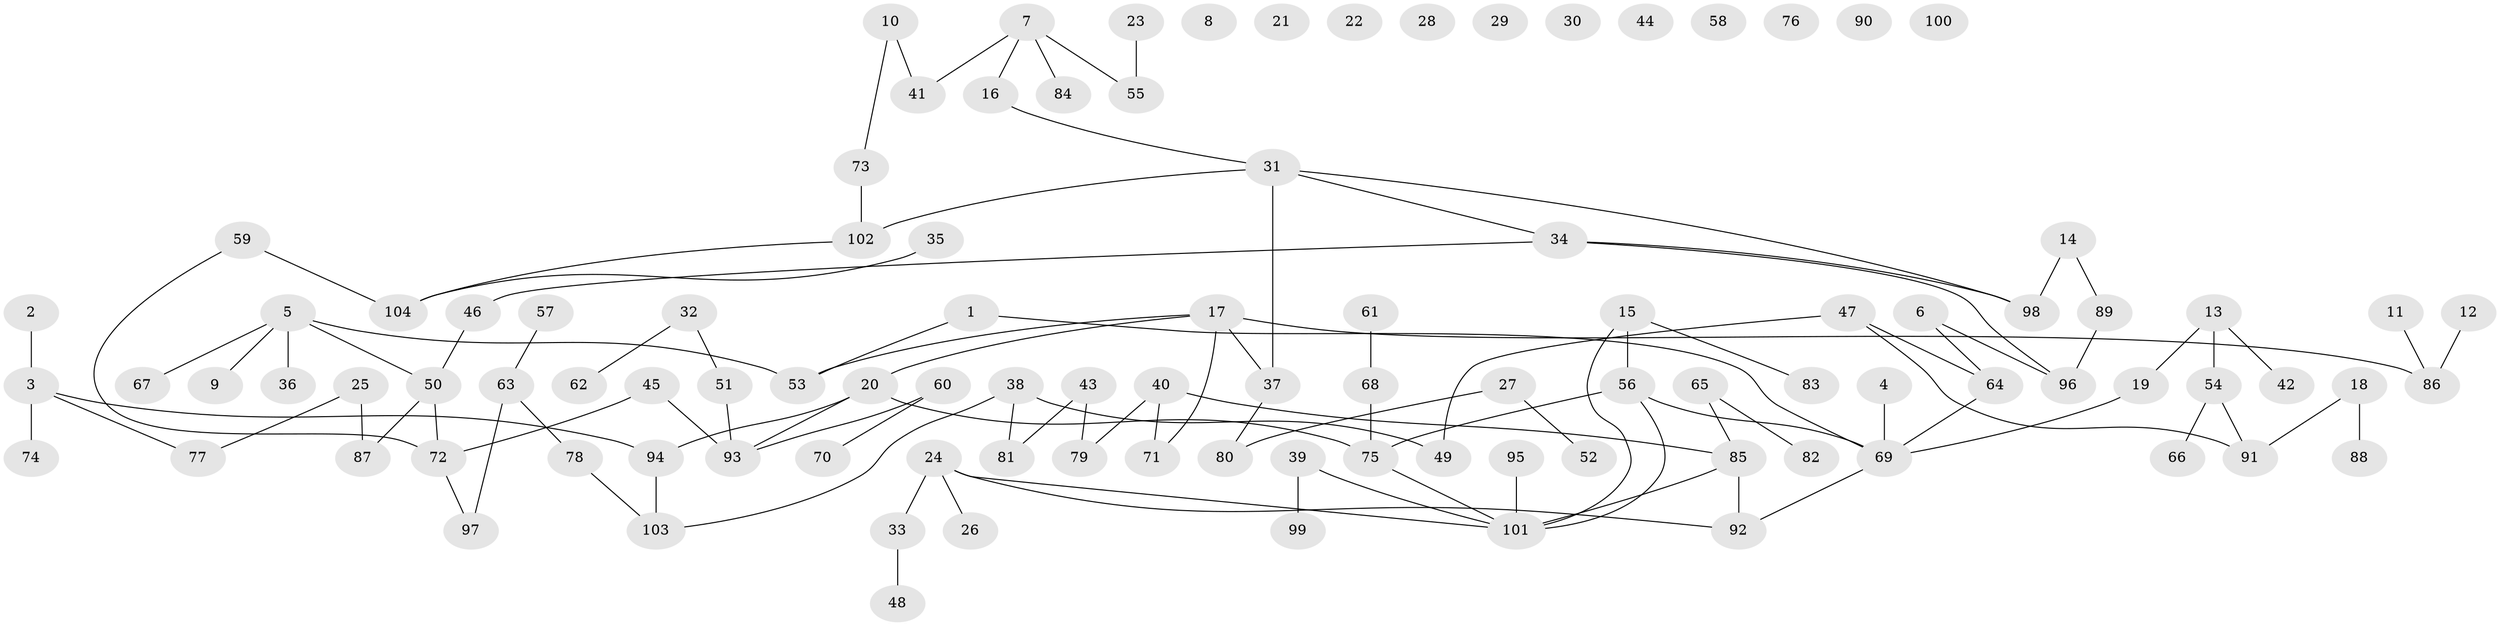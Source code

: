 // Generated by graph-tools (version 1.1) at 2025/39/03/09/25 04:39:49]
// undirected, 104 vertices, 110 edges
graph export_dot {
graph [start="1"]
  node [color=gray90,style=filled];
  1;
  2;
  3;
  4;
  5;
  6;
  7;
  8;
  9;
  10;
  11;
  12;
  13;
  14;
  15;
  16;
  17;
  18;
  19;
  20;
  21;
  22;
  23;
  24;
  25;
  26;
  27;
  28;
  29;
  30;
  31;
  32;
  33;
  34;
  35;
  36;
  37;
  38;
  39;
  40;
  41;
  42;
  43;
  44;
  45;
  46;
  47;
  48;
  49;
  50;
  51;
  52;
  53;
  54;
  55;
  56;
  57;
  58;
  59;
  60;
  61;
  62;
  63;
  64;
  65;
  66;
  67;
  68;
  69;
  70;
  71;
  72;
  73;
  74;
  75;
  76;
  77;
  78;
  79;
  80;
  81;
  82;
  83;
  84;
  85;
  86;
  87;
  88;
  89;
  90;
  91;
  92;
  93;
  94;
  95;
  96;
  97;
  98;
  99;
  100;
  101;
  102;
  103;
  104;
  1 -- 53;
  1 -- 69;
  2 -- 3;
  3 -- 74;
  3 -- 77;
  3 -- 94;
  4 -- 69;
  5 -- 9;
  5 -- 36;
  5 -- 50;
  5 -- 53;
  5 -- 67;
  6 -- 64;
  6 -- 96;
  7 -- 16;
  7 -- 41;
  7 -- 55;
  7 -- 84;
  10 -- 41;
  10 -- 73;
  11 -- 86;
  12 -- 86;
  13 -- 19;
  13 -- 42;
  13 -- 54;
  14 -- 89;
  14 -- 98;
  15 -- 56;
  15 -- 83;
  15 -- 101;
  16 -- 31;
  17 -- 20;
  17 -- 37;
  17 -- 53;
  17 -- 71;
  17 -- 86;
  18 -- 88;
  18 -- 91;
  19 -- 69;
  20 -- 75;
  20 -- 93;
  20 -- 94;
  23 -- 55;
  24 -- 26;
  24 -- 33;
  24 -- 92;
  24 -- 101;
  25 -- 77;
  25 -- 87;
  27 -- 52;
  27 -- 80;
  31 -- 34;
  31 -- 37;
  31 -- 98;
  31 -- 102;
  32 -- 51;
  32 -- 62;
  33 -- 48;
  34 -- 46;
  34 -- 96;
  34 -- 98;
  35 -- 104;
  37 -- 80;
  38 -- 49;
  38 -- 81;
  38 -- 103;
  39 -- 99;
  39 -- 101;
  40 -- 71;
  40 -- 79;
  40 -- 85;
  43 -- 79;
  43 -- 81;
  45 -- 72;
  45 -- 93;
  46 -- 50;
  47 -- 49;
  47 -- 64;
  47 -- 91;
  50 -- 72;
  50 -- 87;
  51 -- 93;
  54 -- 66;
  54 -- 91;
  56 -- 69;
  56 -- 75;
  56 -- 101;
  57 -- 63;
  59 -- 72;
  59 -- 104;
  60 -- 70;
  60 -- 93;
  61 -- 68;
  63 -- 78;
  63 -- 97;
  64 -- 69;
  65 -- 82;
  65 -- 85;
  68 -- 75;
  69 -- 92;
  72 -- 97;
  73 -- 102;
  75 -- 101;
  78 -- 103;
  85 -- 92;
  85 -- 101;
  89 -- 96;
  94 -- 103;
  95 -- 101;
  102 -- 104;
}
